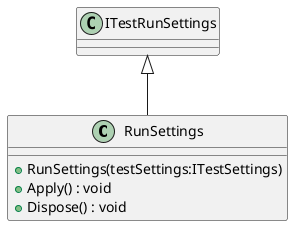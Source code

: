 @startuml
class RunSettings {
    + RunSettings(testSettings:ITestSettings)
    + Apply() : void
    + Dispose() : void
}
ITestRunSettings <|-- RunSettings
@enduml
